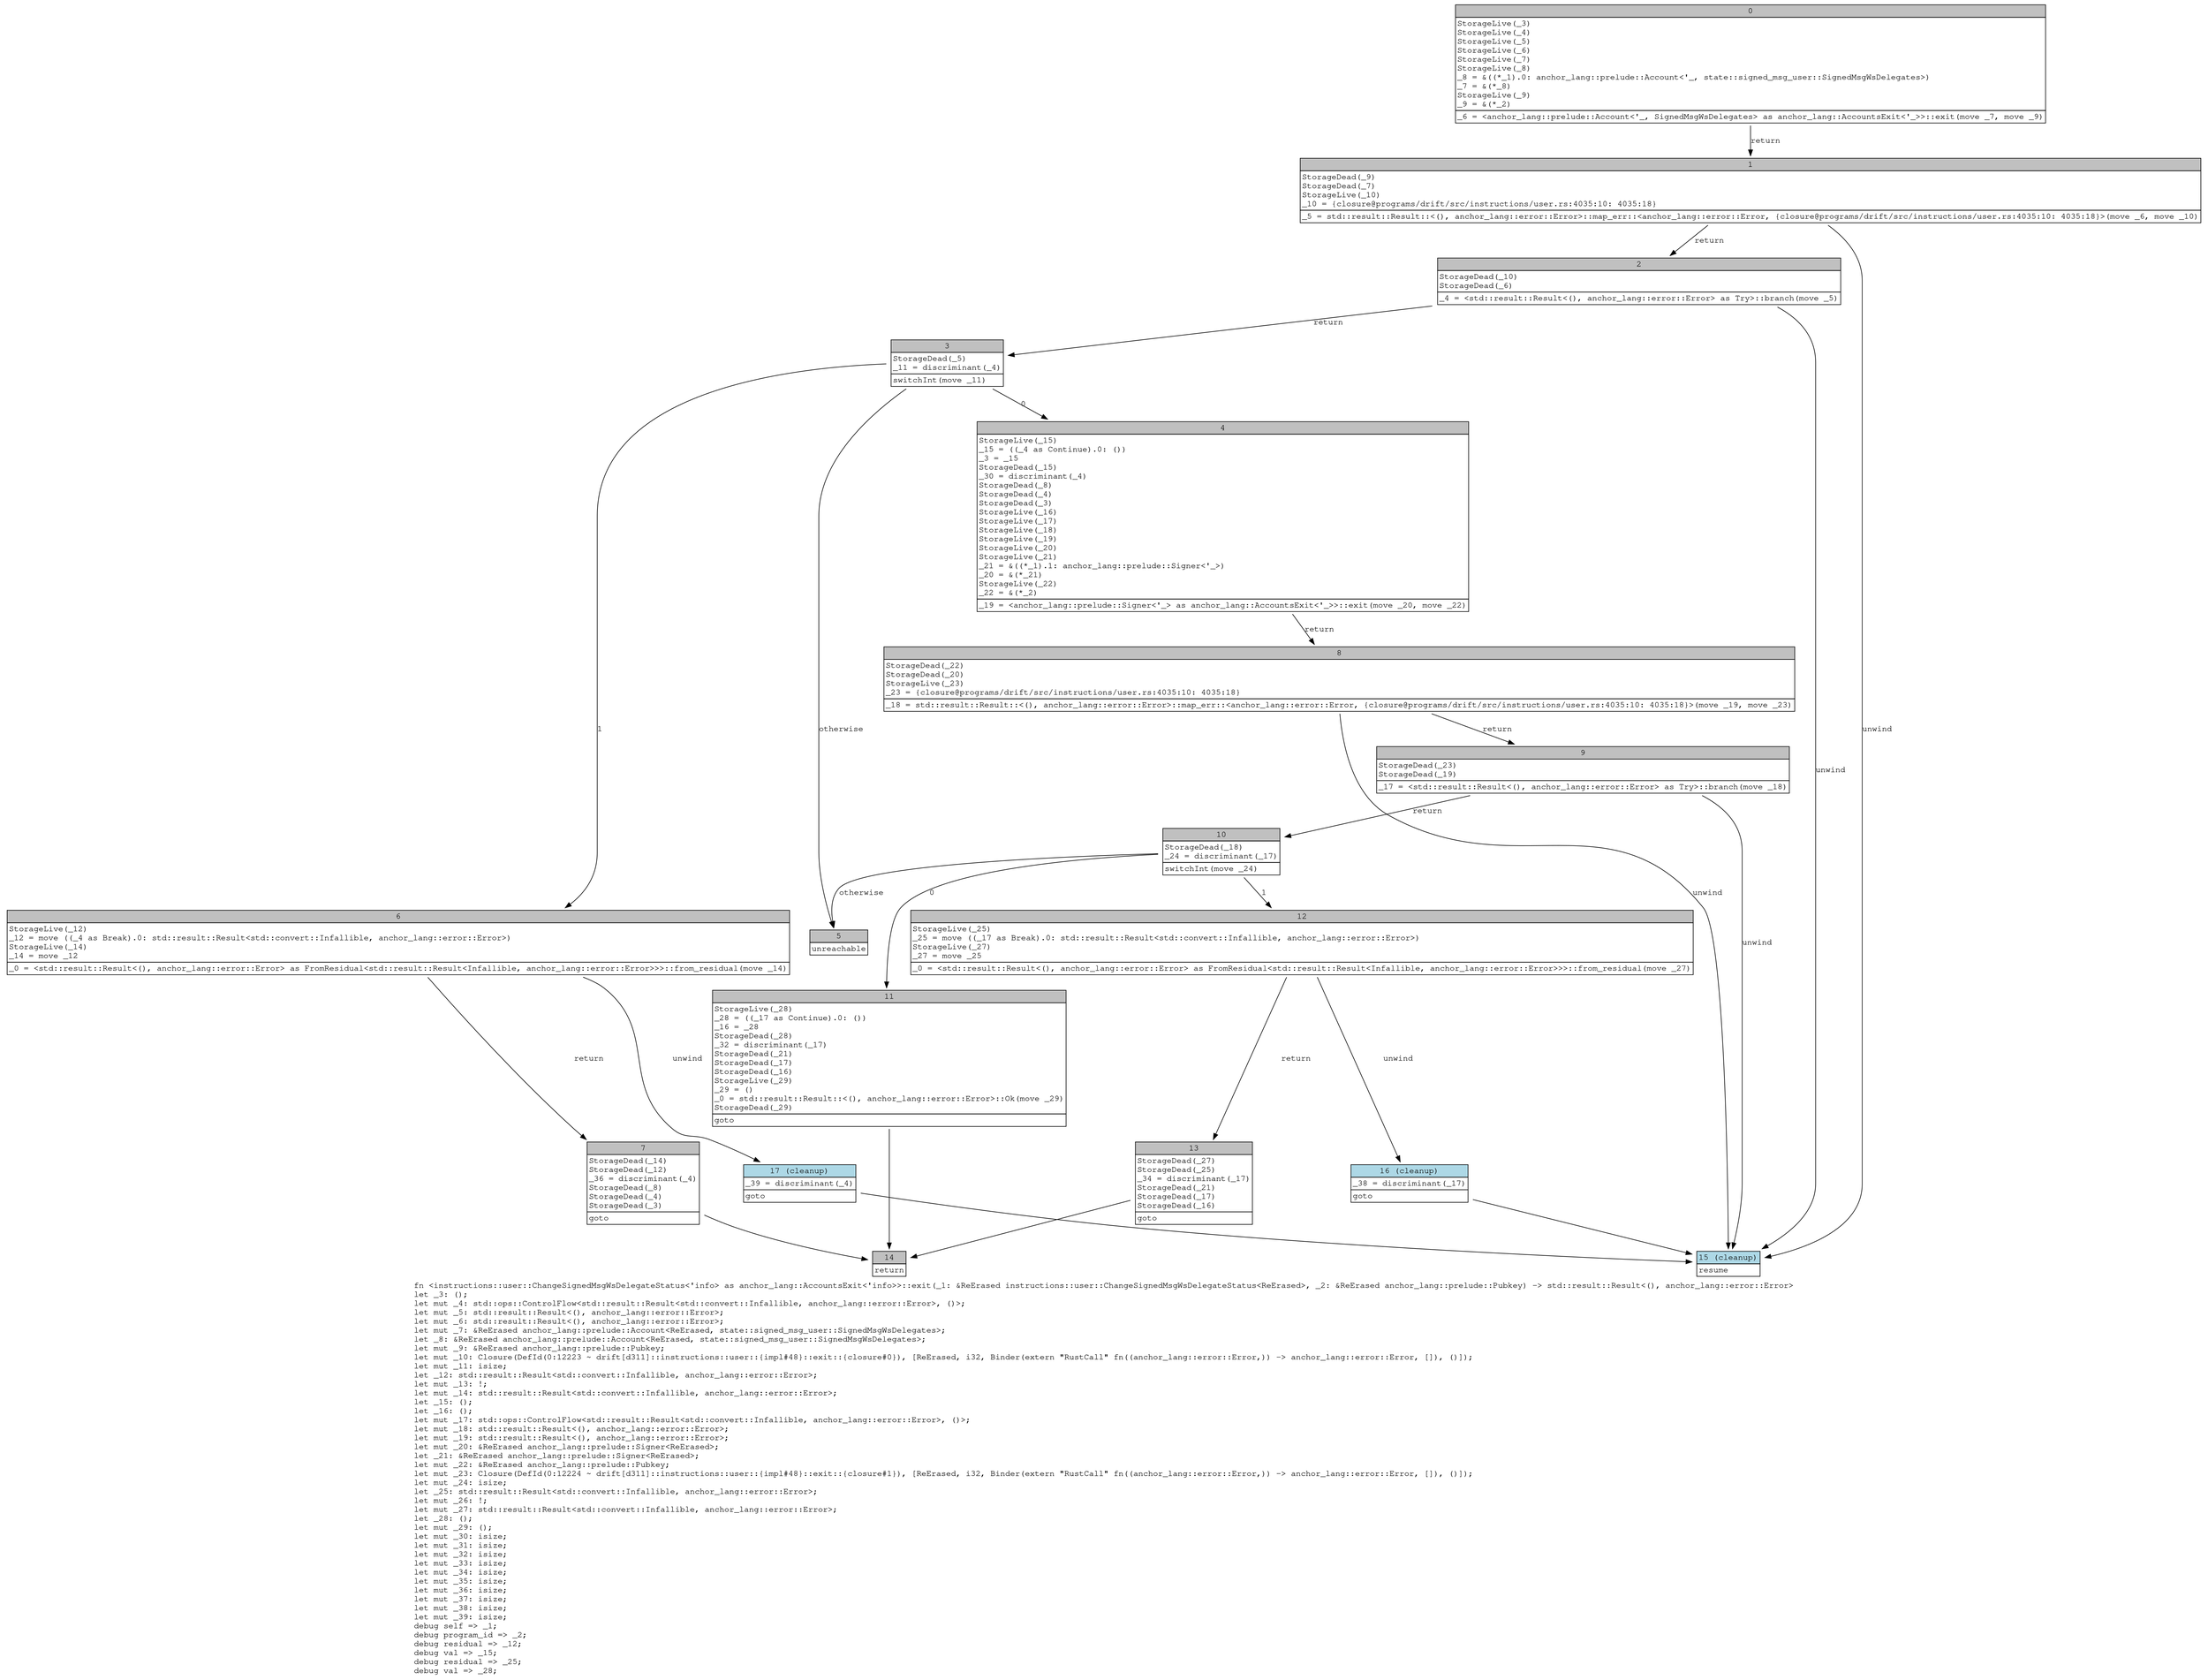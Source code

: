 digraph Mir_0_12222 {
    graph [fontname="Courier, monospace"];
    node [fontname="Courier, monospace"];
    edge [fontname="Courier, monospace"];
    label=<fn &lt;instructions::user::ChangeSignedMsgWsDelegateStatus&lt;'info&gt; as anchor_lang::AccountsExit&lt;'info&gt;&gt;::exit(_1: &amp;ReErased instructions::user::ChangeSignedMsgWsDelegateStatus&lt;ReErased&gt;, _2: &amp;ReErased anchor_lang::prelude::Pubkey) -&gt; std::result::Result&lt;(), anchor_lang::error::Error&gt;<br align="left"/>let _3: ();<br align="left"/>let mut _4: std::ops::ControlFlow&lt;std::result::Result&lt;std::convert::Infallible, anchor_lang::error::Error&gt;, ()&gt;;<br align="left"/>let mut _5: std::result::Result&lt;(), anchor_lang::error::Error&gt;;<br align="left"/>let mut _6: std::result::Result&lt;(), anchor_lang::error::Error&gt;;<br align="left"/>let mut _7: &amp;ReErased anchor_lang::prelude::Account&lt;ReErased, state::signed_msg_user::SignedMsgWsDelegates&gt;;<br align="left"/>let _8: &amp;ReErased anchor_lang::prelude::Account&lt;ReErased, state::signed_msg_user::SignedMsgWsDelegates&gt;;<br align="left"/>let mut _9: &amp;ReErased anchor_lang::prelude::Pubkey;<br align="left"/>let mut _10: Closure(DefId(0:12223 ~ drift[d311]::instructions::user::{impl#48}::exit::{closure#0}), [ReErased, i32, Binder(extern &quot;RustCall&quot; fn((anchor_lang::error::Error,)) -&gt; anchor_lang::error::Error, []), ()]);<br align="left"/>let mut _11: isize;<br align="left"/>let _12: std::result::Result&lt;std::convert::Infallible, anchor_lang::error::Error&gt;;<br align="left"/>let mut _13: !;<br align="left"/>let mut _14: std::result::Result&lt;std::convert::Infallible, anchor_lang::error::Error&gt;;<br align="left"/>let _15: ();<br align="left"/>let _16: ();<br align="left"/>let mut _17: std::ops::ControlFlow&lt;std::result::Result&lt;std::convert::Infallible, anchor_lang::error::Error&gt;, ()&gt;;<br align="left"/>let mut _18: std::result::Result&lt;(), anchor_lang::error::Error&gt;;<br align="left"/>let mut _19: std::result::Result&lt;(), anchor_lang::error::Error&gt;;<br align="left"/>let mut _20: &amp;ReErased anchor_lang::prelude::Signer&lt;ReErased&gt;;<br align="left"/>let _21: &amp;ReErased anchor_lang::prelude::Signer&lt;ReErased&gt;;<br align="left"/>let mut _22: &amp;ReErased anchor_lang::prelude::Pubkey;<br align="left"/>let mut _23: Closure(DefId(0:12224 ~ drift[d311]::instructions::user::{impl#48}::exit::{closure#1}), [ReErased, i32, Binder(extern &quot;RustCall&quot; fn((anchor_lang::error::Error,)) -&gt; anchor_lang::error::Error, []), ()]);<br align="left"/>let mut _24: isize;<br align="left"/>let _25: std::result::Result&lt;std::convert::Infallible, anchor_lang::error::Error&gt;;<br align="left"/>let mut _26: !;<br align="left"/>let mut _27: std::result::Result&lt;std::convert::Infallible, anchor_lang::error::Error&gt;;<br align="left"/>let _28: ();<br align="left"/>let mut _29: ();<br align="left"/>let mut _30: isize;<br align="left"/>let mut _31: isize;<br align="left"/>let mut _32: isize;<br align="left"/>let mut _33: isize;<br align="left"/>let mut _34: isize;<br align="left"/>let mut _35: isize;<br align="left"/>let mut _36: isize;<br align="left"/>let mut _37: isize;<br align="left"/>let mut _38: isize;<br align="left"/>let mut _39: isize;<br align="left"/>debug self =&gt; _1;<br align="left"/>debug program_id =&gt; _2;<br align="left"/>debug residual =&gt; _12;<br align="left"/>debug val =&gt; _15;<br align="left"/>debug residual =&gt; _25;<br align="left"/>debug val =&gt; _28;<br align="left"/>>;
    bb0__0_12222 [shape="none", label=<<table border="0" cellborder="1" cellspacing="0"><tr><td bgcolor="gray" align="center" colspan="1">0</td></tr><tr><td align="left" balign="left">StorageLive(_3)<br/>StorageLive(_4)<br/>StorageLive(_5)<br/>StorageLive(_6)<br/>StorageLive(_7)<br/>StorageLive(_8)<br/>_8 = &amp;((*_1).0: anchor_lang::prelude::Account&lt;'_, state::signed_msg_user::SignedMsgWsDelegates&gt;)<br/>_7 = &amp;(*_8)<br/>StorageLive(_9)<br/>_9 = &amp;(*_2)<br/></td></tr><tr><td align="left">_6 = &lt;anchor_lang::prelude::Account&lt;'_, SignedMsgWsDelegates&gt; as anchor_lang::AccountsExit&lt;'_&gt;&gt;::exit(move _7, move _9)</td></tr></table>>];
    bb1__0_12222 [shape="none", label=<<table border="0" cellborder="1" cellspacing="0"><tr><td bgcolor="gray" align="center" colspan="1">1</td></tr><tr><td align="left" balign="left">StorageDead(_9)<br/>StorageDead(_7)<br/>StorageLive(_10)<br/>_10 = {closure@programs/drift/src/instructions/user.rs:4035:10: 4035:18}<br/></td></tr><tr><td align="left">_5 = std::result::Result::&lt;(), anchor_lang::error::Error&gt;::map_err::&lt;anchor_lang::error::Error, {closure@programs/drift/src/instructions/user.rs:4035:10: 4035:18}&gt;(move _6, move _10)</td></tr></table>>];
    bb2__0_12222 [shape="none", label=<<table border="0" cellborder="1" cellspacing="0"><tr><td bgcolor="gray" align="center" colspan="1">2</td></tr><tr><td align="left" balign="left">StorageDead(_10)<br/>StorageDead(_6)<br/></td></tr><tr><td align="left">_4 = &lt;std::result::Result&lt;(), anchor_lang::error::Error&gt; as Try&gt;::branch(move _5)</td></tr></table>>];
    bb3__0_12222 [shape="none", label=<<table border="0" cellborder="1" cellspacing="0"><tr><td bgcolor="gray" align="center" colspan="1">3</td></tr><tr><td align="left" balign="left">StorageDead(_5)<br/>_11 = discriminant(_4)<br/></td></tr><tr><td align="left">switchInt(move _11)</td></tr></table>>];
    bb4__0_12222 [shape="none", label=<<table border="0" cellborder="1" cellspacing="0"><tr><td bgcolor="gray" align="center" colspan="1">4</td></tr><tr><td align="left" balign="left">StorageLive(_15)<br/>_15 = ((_4 as Continue).0: ())<br/>_3 = _15<br/>StorageDead(_15)<br/>_30 = discriminant(_4)<br/>StorageDead(_8)<br/>StorageDead(_4)<br/>StorageDead(_3)<br/>StorageLive(_16)<br/>StorageLive(_17)<br/>StorageLive(_18)<br/>StorageLive(_19)<br/>StorageLive(_20)<br/>StorageLive(_21)<br/>_21 = &amp;((*_1).1: anchor_lang::prelude::Signer&lt;'_&gt;)<br/>_20 = &amp;(*_21)<br/>StorageLive(_22)<br/>_22 = &amp;(*_2)<br/></td></tr><tr><td align="left">_19 = &lt;anchor_lang::prelude::Signer&lt;'_&gt; as anchor_lang::AccountsExit&lt;'_&gt;&gt;::exit(move _20, move _22)</td></tr></table>>];
    bb5__0_12222 [shape="none", label=<<table border="0" cellborder="1" cellspacing="0"><tr><td bgcolor="gray" align="center" colspan="1">5</td></tr><tr><td align="left">unreachable</td></tr></table>>];
    bb6__0_12222 [shape="none", label=<<table border="0" cellborder="1" cellspacing="0"><tr><td bgcolor="gray" align="center" colspan="1">6</td></tr><tr><td align="left" balign="left">StorageLive(_12)<br/>_12 = move ((_4 as Break).0: std::result::Result&lt;std::convert::Infallible, anchor_lang::error::Error&gt;)<br/>StorageLive(_14)<br/>_14 = move _12<br/></td></tr><tr><td align="left">_0 = &lt;std::result::Result&lt;(), anchor_lang::error::Error&gt; as FromResidual&lt;std::result::Result&lt;Infallible, anchor_lang::error::Error&gt;&gt;&gt;::from_residual(move _14)</td></tr></table>>];
    bb7__0_12222 [shape="none", label=<<table border="0" cellborder="1" cellspacing="0"><tr><td bgcolor="gray" align="center" colspan="1">7</td></tr><tr><td align="left" balign="left">StorageDead(_14)<br/>StorageDead(_12)<br/>_36 = discriminant(_4)<br/>StorageDead(_8)<br/>StorageDead(_4)<br/>StorageDead(_3)<br/></td></tr><tr><td align="left">goto</td></tr></table>>];
    bb8__0_12222 [shape="none", label=<<table border="0" cellborder="1" cellspacing="0"><tr><td bgcolor="gray" align="center" colspan="1">8</td></tr><tr><td align="left" balign="left">StorageDead(_22)<br/>StorageDead(_20)<br/>StorageLive(_23)<br/>_23 = {closure@programs/drift/src/instructions/user.rs:4035:10: 4035:18}<br/></td></tr><tr><td align="left">_18 = std::result::Result::&lt;(), anchor_lang::error::Error&gt;::map_err::&lt;anchor_lang::error::Error, {closure@programs/drift/src/instructions/user.rs:4035:10: 4035:18}&gt;(move _19, move _23)</td></tr></table>>];
    bb9__0_12222 [shape="none", label=<<table border="0" cellborder="1" cellspacing="0"><tr><td bgcolor="gray" align="center" colspan="1">9</td></tr><tr><td align="left" balign="left">StorageDead(_23)<br/>StorageDead(_19)<br/></td></tr><tr><td align="left">_17 = &lt;std::result::Result&lt;(), anchor_lang::error::Error&gt; as Try&gt;::branch(move _18)</td></tr></table>>];
    bb10__0_12222 [shape="none", label=<<table border="0" cellborder="1" cellspacing="0"><tr><td bgcolor="gray" align="center" colspan="1">10</td></tr><tr><td align="left" balign="left">StorageDead(_18)<br/>_24 = discriminant(_17)<br/></td></tr><tr><td align="left">switchInt(move _24)</td></tr></table>>];
    bb11__0_12222 [shape="none", label=<<table border="0" cellborder="1" cellspacing="0"><tr><td bgcolor="gray" align="center" colspan="1">11</td></tr><tr><td align="left" balign="left">StorageLive(_28)<br/>_28 = ((_17 as Continue).0: ())<br/>_16 = _28<br/>StorageDead(_28)<br/>_32 = discriminant(_17)<br/>StorageDead(_21)<br/>StorageDead(_17)<br/>StorageDead(_16)<br/>StorageLive(_29)<br/>_29 = ()<br/>_0 = std::result::Result::&lt;(), anchor_lang::error::Error&gt;::Ok(move _29)<br/>StorageDead(_29)<br/></td></tr><tr><td align="left">goto</td></tr></table>>];
    bb12__0_12222 [shape="none", label=<<table border="0" cellborder="1" cellspacing="0"><tr><td bgcolor="gray" align="center" colspan="1">12</td></tr><tr><td align="left" balign="left">StorageLive(_25)<br/>_25 = move ((_17 as Break).0: std::result::Result&lt;std::convert::Infallible, anchor_lang::error::Error&gt;)<br/>StorageLive(_27)<br/>_27 = move _25<br/></td></tr><tr><td align="left">_0 = &lt;std::result::Result&lt;(), anchor_lang::error::Error&gt; as FromResidual&lt;std::result::Result&lt;Infallible, anchor_lang::error::Error&gt;&gt;&gt;::from_residual(move _27)</td></tr></table>>];
    bb13__0_12222 [shape="none", label=<<table border="0" cellborder="1" cellspacing="0"><tr><td bgcolor="gray" align="center" colspan="1">13</td></tr><tr><td align="left" balign="left">StorageDead(_27)<br/>StorageDead(_25)<br/>_34 = discriminant(_17)<br/>StorageDead(_21)<br/>StorageDead(_17)<br/>StorageDead(_16)<br/></td></tr><tr><td align="left">goto</td></tr></table>>];
    bb14__0_12222 [shape="none", label=<<table border="0" cellborder="1" cellspacing="0"><tr><td bgcolor="gray" align="center" colspan="1">14</td></tr><tr><td align="left">return</td></tr></table>>];
    bb15__0_12222 [shape="none", label=<<table border="0" cellborder="1" cellspacing="0"><tr><td bgcolor="lightblue" align="center" colspan="1">15 (cleanup)</td></tr><tr><td align="left">resume</td></tr></table>>];
    bb16__0_12222 [shape="none", label=<<table border="0" cellborder="1" cellspacing="0"><tr><td bgcolor="lightblue" align="center" colspan="1">16 (cleanup)</td></tr><tr><td align="left" balign="left">_38 = discriminant(_17)<br/></td></tr><tr><td align="left">goto</td></tr></table>>];
    bb17__0_12222 [shape="none", label=<<table border="0" cellborder="1" cellspacing="0"><tr><td bgcolor="lightblue" align="center" colspan="1">17 (cleanup)</td></tr><tr><td align="left" balign="left">_39 = discriminant(_4)<br/></td></tr><tr><td align="left">goto</td></tr></table>>];
    bb0__0_12222 -> bb1__0_12222 [label="return"];
    bb1__0_12222 -> bb2__0_12222 [label="return"];
    bb1__0_12222 -> bb15__0_12222 [label="unwind"];
    bb2__0_12222 -> bb3__0_12222 [label="return"];
    bb2__0_12222 -> bb15__0_12222 [label="unwind"];
    bb3__0_12222 -> bb4__0_12222 [label="0"];
    bb3__0_12222 -> bb6__0_12222 [label="1"];
    bb3__0_12222 -> bb5__0_12222 [label="otherwise"];
    bb4__0_12222 -> bb8__0_12222 [label="return"];
    bb6__0_12222 -> bb7__0_12222 [label="return"];
    bb6__0_12222 -> bb17__0_12222 [label="unwind"];
    bb7__0_12222 -> bb14__0_12222 [label=""];
    bb8__0_12222 -> bb9__0_12222 [label="return"];
    bb8__0_12222 -> bb15__0_12222 [label="unwind"];
    bb9__0_12222 -> bb10__0_12222 [label="return"];
    bb9__0_12222 -> bb15__0_12222 [label="unwind"];
    bb10__0_12222 -> bb11__0_12222 [label="0"];
    bb10__0_12222 -> bb12__0_12222 [label="1"];
    bb10__0_12222 -> bb5__0_12222 [label="otherwise"];
    bb11__0_12222 -> bb14__0_12222 [label=""];
    bb12__0_12222 -> bb13__0_12222 [label="return"];
    bb12__0_12222 -> bb16__0_12222 [label="unwind"];
    bb13__0_12222 -> bb14__0_12222 [label=""];
    bb16__0_12222 -> bb15__0_12222 [label=""];
    bb17__0_12222 -> bb15__0_12222 [label=""];
}
